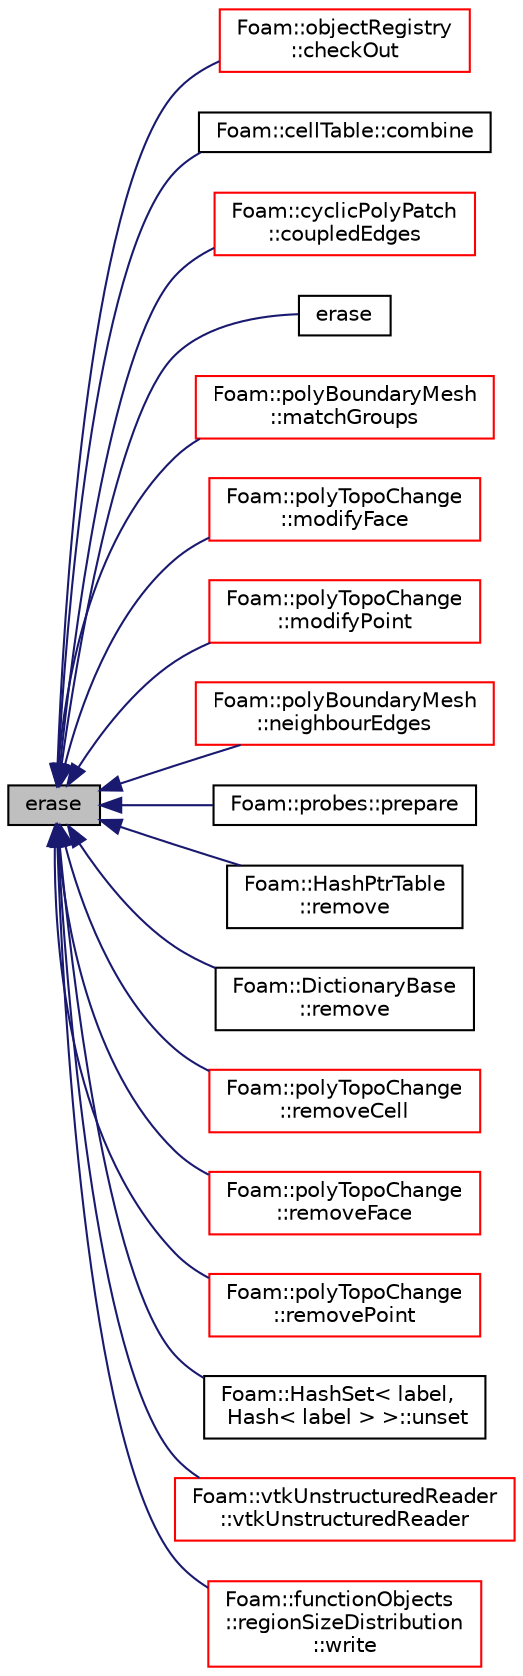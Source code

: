 digraph "erase"
{
  bgcolor="transparent";
  edge [fontname="Helvetica",fontsize="10",labelfontname="Helvetica",labelfontsize="10"];
  node [fontname="Helvetica",fontsize="10",shape=record];
  rankdir="LR";
  Node1 [label="erase",height=0.2,width=0.4,color="black", fillcolor="grey75", style="filled", fontcolor="black"];
  Node1 -> Node2 [dir="back",color="midnightblue",fontsize="10",style="solid",fontname="Helvetica"];
  Node2 [label="Foam::objectRegistry\l::checkOut",height=0.2,width=0.4,color="red",URL="$a01727.html#a4843aa26655bc181841361513e2ac2aa",tooltip="Remove an regIOobject from registry. "];
  Node1 -> Node3 [dir="back",color="midnightblue",fontsize="10",style="solid",fontname="Helvetica"];
  Node3 [label="Foam::cellTable::combine",height=0.2,width=0.4,color="black",URL="$a00235.html#a8f772dc348dc8f16911640a1c4157cb2",tooltip="Combine tableIds together. "];
  Node1 -> Node4 [dir="back",color="midnightblue",fontsize="10",style="solid",fontname="Helvetica"];
  Node4 [label="Foam::cyclicPolyPatch\l::coupledEdges",height=0.2,width=0.4,color="red",URL="$a00491.html#aeb3422aeee49268307deb477d32dc2d3",tooltip="Return connected edges (from patch local to neighbour patch local). "];
  Node1 -> Node5 [dir="back",color="midnightblue",fontsize="10",style="solid",fontname="Helvetica"];
  Node5 [label="erase",height=0.2,width=0.4,color="black",URL="$a00997.html#a8e65612bac392fd1c76ad94bbbaf7d0b",tooltip="Erase a hashedEntry specified by the given key. "];
  Node1 -> Node6 [dir="back",color="midnightblue",fontsize="10",style="solid",fontname="Helvetica"];
  Node6 [label="Foam::polyBoundaryMesh\l::matchGroups",height=0.2,width=0.4,color="red",URL="$a01949.html#aeb77e4ba0af6c6a8faab03402a92e43e",tooltip="Match the patches to groups. Returns all the (fully matched) groups. "];
  Node1 -> Node7 [dir="back",color="midnightblue",fontsize="10",style="solid",fontname="Helvetica"];
  Node7 [label="Foam::polyTopoChange\l::modifyFace",height=0.2,width=0.4,color="red",URL="$a01977.html#a7d0d5d15783d4a43fcd10a838bece1ae",tooltip="Modify vertices or cell of face. "];
  Node1 -> Node8 [dir="back",color="midnightblue",fontsize="10",style="solid",fontname="Helvetica"];
  Node8 [label="Foam::polyTopoChange\l::modifyPoint",height=0.2,width=0.4,color="red",URL="$a01977.html#ad83e85fd833a84d24f0a29064ed6163d",tooltip="Modify coordinate. "];
  Node1 -> Node9 [dir="back",color="midnightblue",fontsize="10",style="solid",fontname="Helvetica"];
  Node9 [label="Foam::polyBoundaryMesh\l::neighbourEdges",height=0.2,width=0.4,color="red",URL="$a01949.html#a1622aa14f9257dc2d02f4bd0826049e7",tooltip="Per patch the edges on the neighbouring patch. Is for every external. "];
  Node1 -> Node10 [dir="back",color="midnightblue",fontsize="10",style="solid",fontname="Helvetica"];
  Node10 [label="Foam::probes::prepare",height=0.2,width=0.4,color="black",URL="$a02015.html#a5e55cd815681cedddeb894b90ef68173",tooltip="Classify field type and Open/close file streams,. "];
  Node1 -> Node11 [dir="back",color="midnightblue",fontsize="10",style="solid",fontname="Helvetica"];
  Node11 [label="Foam::HashPtrTable\l::remove",height=0.2,width=0.4,color="black",URL="$a00994.html#ae0ff5ad9f41dfc292434f1674777cb57",tooltip="Remove and return the pointer specified by given iterator. "];
  Node1 -> Node12 [dir="back",color="midnightblue",fontsize="10",style="solid",fontname="Helvetica"];
  Node12 [label="Foam::DictionaryBase\l::remove",height=0.2,width=0.4,color="black",URL="$a00531.html#af20344df18685123167b1e960d4b54e4",tooltip="Remove and return entry specified by keyword. "];
  Node1 -> Node13 [dir="back",color="midnightblue",fontsize="10",style="solid",fontname="Helvetica"];
  Node13 [label="Foam::polyTopoChange\l::removeCell",height=0.2,width=0.4,color="red",URL="$a01977.html#acf9e473b5df98a1b8ac08a32301b575c",tooltip="Remove/merge cell. "];
  Node1 -> Node14 [dir="back",color="midnightblue",fontsize="10",style="solid",fontname="Helvetica"];
  Node14 [label="Foam::polyTopoChange\l::removeFace",height=0.2,width=0.4,color="red",URL="$a01977.html#a5045d04a88d2f7bcc35f2ce0e652d168",tooltip="Remove/merge face. "];
  Node1 -> Node15 [dir="back",color="midnightblue",fontsize="10",style="solid",fontname="Helvetica"];
  Node15 [label="Foam::polyTopoChange\l::removePoint",height=0.2,width=0.4,color="red",URL="$a01977.html#a01afb06197fad38def20100780f8aa52",tooltip="Remove/merge point. "];
  Node1 -> Node16 [dir="back",color="midnightblue",fontsize="10",style="solid",fontname="Helvetica"];
  Node16 [label="Foam::HashSet\< label,\l Hash\< label \> \>::unset",height=0.2,width=0.4,color="black",URL="$a00995.html#a8254423a34c8f5eec22bd695751ca43a",tooltip="Unset the specified key - same as erase. "];
  Node1 -> Node17 [dir="back",color="midnightblue",fontsize="10",style="solid",fontname="Helvetica"];
  Node17 [label="Foam::vtkUnstructuredReader\l::vtkUnstructuredReader",height=0.2,width=0.4,color="red",URL="$a02920.html#a46b4c08a407cacfb19ee3ca393efb807",tooltip="Construct from Istream, read all. "];
  Node1 -> Node18 [dir="back",color="midnightblue",fontsize="10",style="solid",fontname="Helvetica"];
  Node18 [label="Foam::functionObjects\l::regionSizeDistribution\l::write",height=0.2,width=0.4,color="red",URL="$a02189.html#aac759501cf6c7895a70eecbef0226ae1",tooltip="Calculate the regionSizeDistribution and write. "];
}
